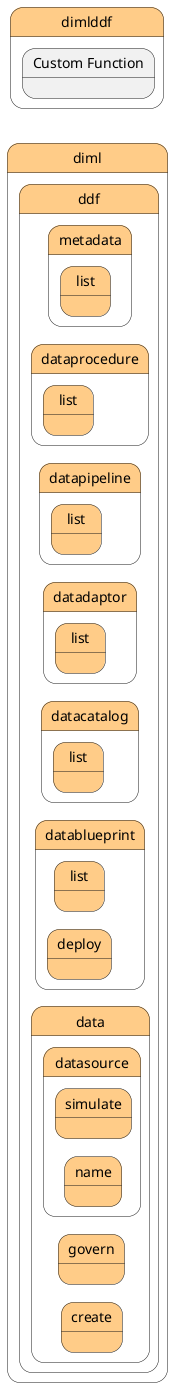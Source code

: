 @startuml
left to right direction


state "diml" as diml #ffcc88 {
state "ddf" as dimlddf #ffcc88 {
}
}


state "dimlddf" as pstatename #ffcc88 {
    state "Custom Function" as ddffunction {
    }
}

        state "diml" as diml #ffcc88 {
state "ddf" as dimlddf #ffcc88 {
state "data" as dimlddfdata #ffcc88 {
state "create" as dimlddfdatacreate #ffcc88 {
}
}
}
}


        state "diml" as diml #ffcc88 {
state "ddf" as dimlddf #ffcc88 {
state "data" as dimlddfdata #ffcc88 {
state "govern" as dimlddfdatagovern #ffcc88 {
}
}
}
}


        state "diml" as diml #ffcc88 {
state "ddf" as dimlddf #ffcc88 {
state "data" as dimlddfdata #ffcc88 {
state "source" as dimlddfdatasource #ffcc88 {
state "name" as dimlddfdatasourcename #ffcc88 {
}
}
}
}
}


        state "diml" as diml #ffcc88 {
state "ddf" as dimlddf #ffcc88 {
state "datablueprint" as dimlddfdatablueprint #ffcc88 {
state "deploy" as dimlddfdatablueprintdeploy #ffcc88 {
}
}
}
}


        state "diml" as diml #ffcc88 {
state "ddf" as dimlddf #ffcc88 {
state "datablueprint" as dimlddfdatablueprint #ffcc88 {
state "list" as dimlddfdatablueprintlist #ffcc88 {
}
}
}
}


        state "diml" as diml #ffcc88 {
state "ddf" as dimlddf #ffcc88 {
state "datacatalog" as dimlddfdatacatalog #ffcc88 {
state "list" as dimlddfdatacataloglist #ffcc88 {
}
}
}
}


        state "diml" as diml #ffcc88 {
state "ddf" as dimlddf #ffcc88 {
state "datadaptor" as dimlddfdatadaptor #ffcc88 {
state "list" as dimlddfdatadaptorlist #ffcc88 {
}
}
}
}


        state "diml" as diml #ffcc88 {
state "ddf" as dimlddf #ffcc88 {
state "datapipeline" as dimlddfdatapipeline #ffcc88 {
state "list" as dimlddfdatapipelinelist #ffcc88 {
}
}
}
}


        state "diml" as diml #ffcc88 {
state "ddf" as dimlddf #ffcc88 {
state "dataprocedure" as dimlddfdataprocedure #ffcc88 {
state "list" as dimlddfdataprocedurelist #ffcc88 {
}
}
}
}


        state "diml" as diml #ffcc88 {
state "ddf" as dimlddf #ffcc88 {
state "datasource" as dimlddfdatasource #ffcc88 {
state "simulate" as dimlddfdatasourcesimulate #ffcc88 {
}
}
}
}


        state "diml" as diml #ffcc88 {
state "ddf" as dimlddf #ffcc88 {
state "metadata" as dimlddfmetadata #ffcc88 {
state "list" as dimlddfmetadatalist #ffcc88 {
}
}
}
}






@enduml
